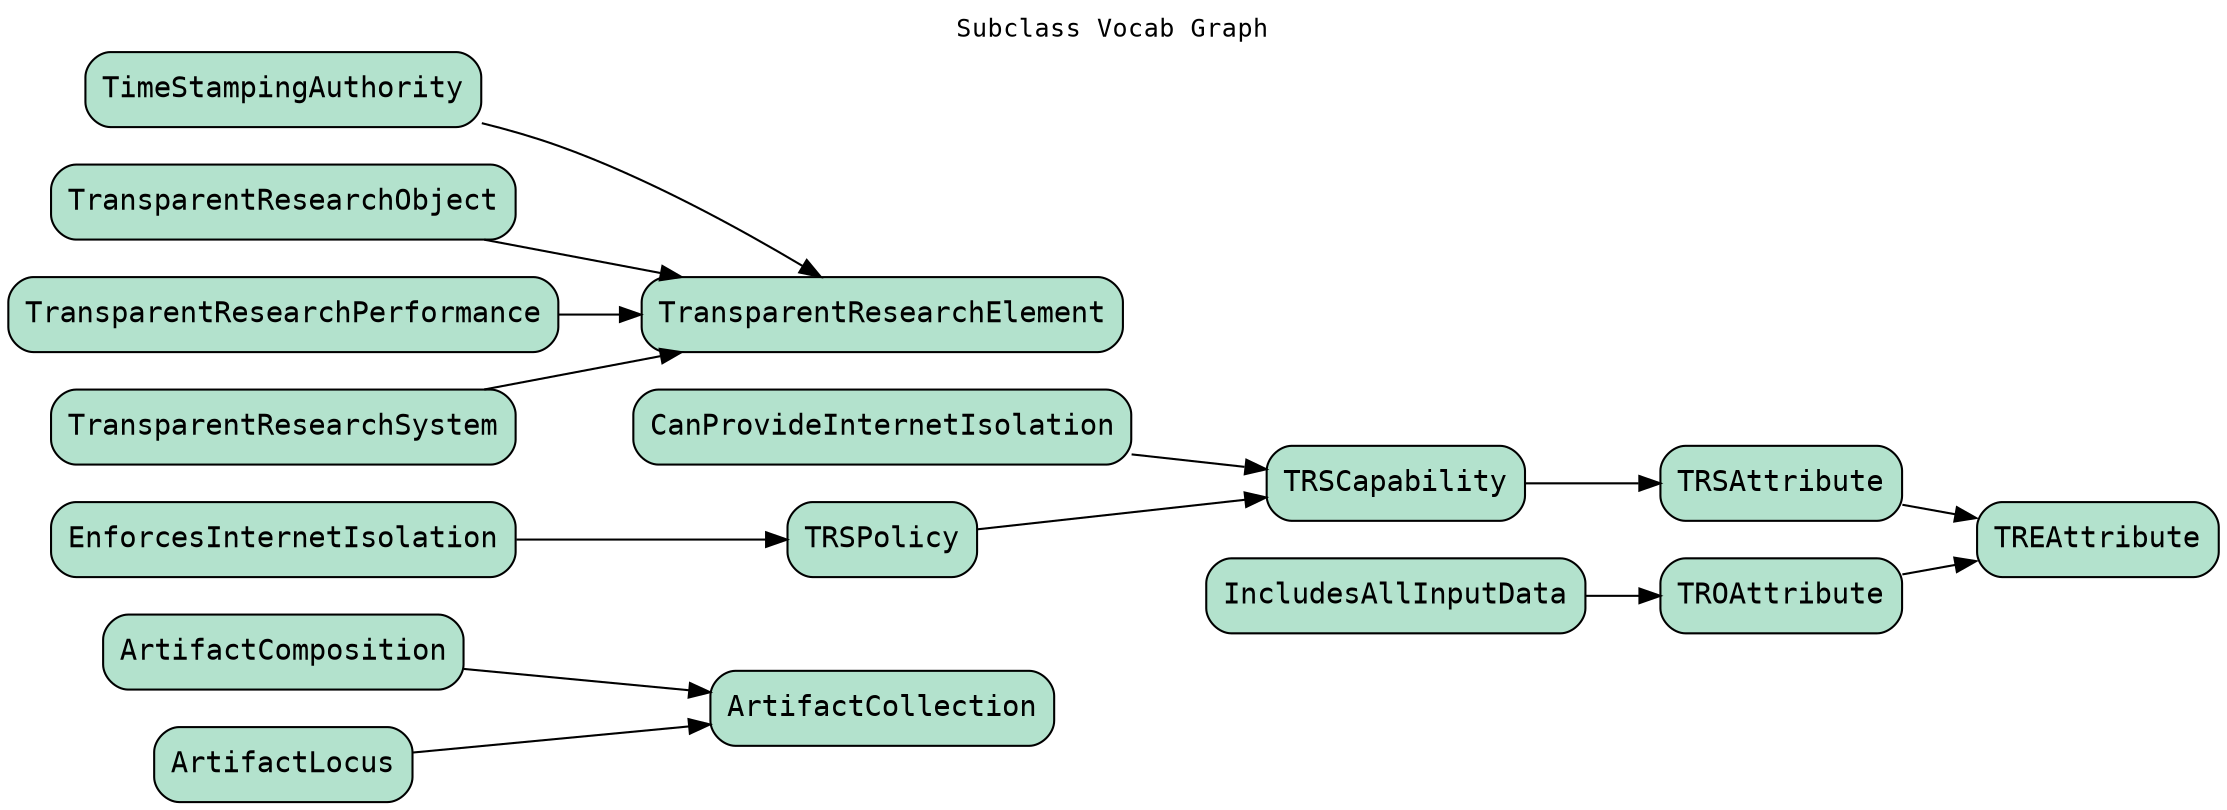 
    digraph subclass_vocab_graph {
    rankdir=LR
    fontname=Courier; fontsize=12; labelloc=t
    label="Subclass Vocab Graph"
            node[shape=box style="filled, rounded" fillcolor="#b3e2cd" peripheries=1 fontname=Courier]
                            
    ArtifactComposition -> ArtifactCollection                            
    ArtifactLocus -> ArtifactCollection                            
    TROAttribute -> TREAttribute                            
    TRSAttribute -> TREAttribute                            
    IncludesAllInputData -> TROAttribute                            
    TRSCapability -> TRSAttribute                            
    CanProvideInternetIsolation -> TRSCapability                            
    TRSPolicy -> TRSCapability                            
    EnforcesInternetIsolation -> TRSPolicy                            
    TimeStampingAuthority -> TransparentResearchElement                            
    TransparentResearchObject -> TransparentResearchElement                            
    TransparentResearchPerformance -> TransparentResearchElement                            
    TransparentResearchSystem -> TransparentResearchElement            
            
    }        
